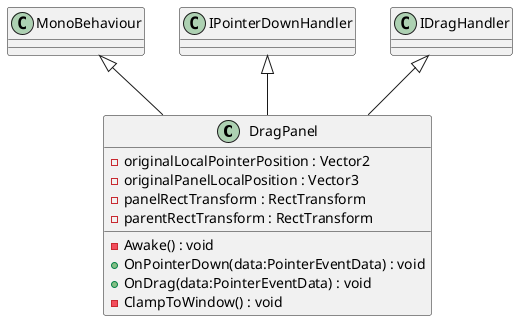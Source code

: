@startuml
class DragPanel {
    - originalLocalPointerPosition : Vector2
    - originalPanelLocalPosition : Vector3
    - panelRectTransform : RectTransform
    - parentRectTransform : RectTransform
    - Awake() : void
    + OnPointerDown(data:PointerEventData) : void
    + OnDrag(data:PointerEventData) : void
    - ClampToWindow() : void
}
MonoBehaviour <|-- DragPanel
IPointerDownHandler <|-- DragPanel
IDragHandler <|-- DragPanel
@enduml
